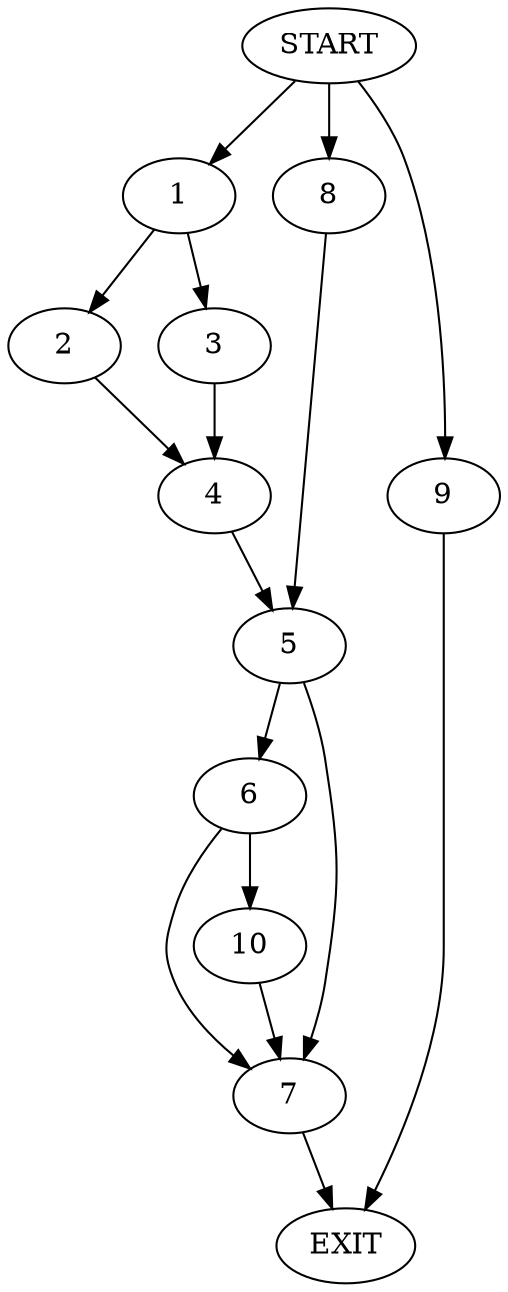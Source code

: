 digraph {
0 [label="START"]
11 [label="EXIT"]
0 -> 1
1 -> 2
1 -> 3
2 -> 4
3 -> 4
4 -> 5
5 -> 6
5 -> 7
0 -> 8
8 -> 5
0 -> 9
9 -> 11
7 -> 11
6 -> 10
6 -> 7
10 -> 7
}
